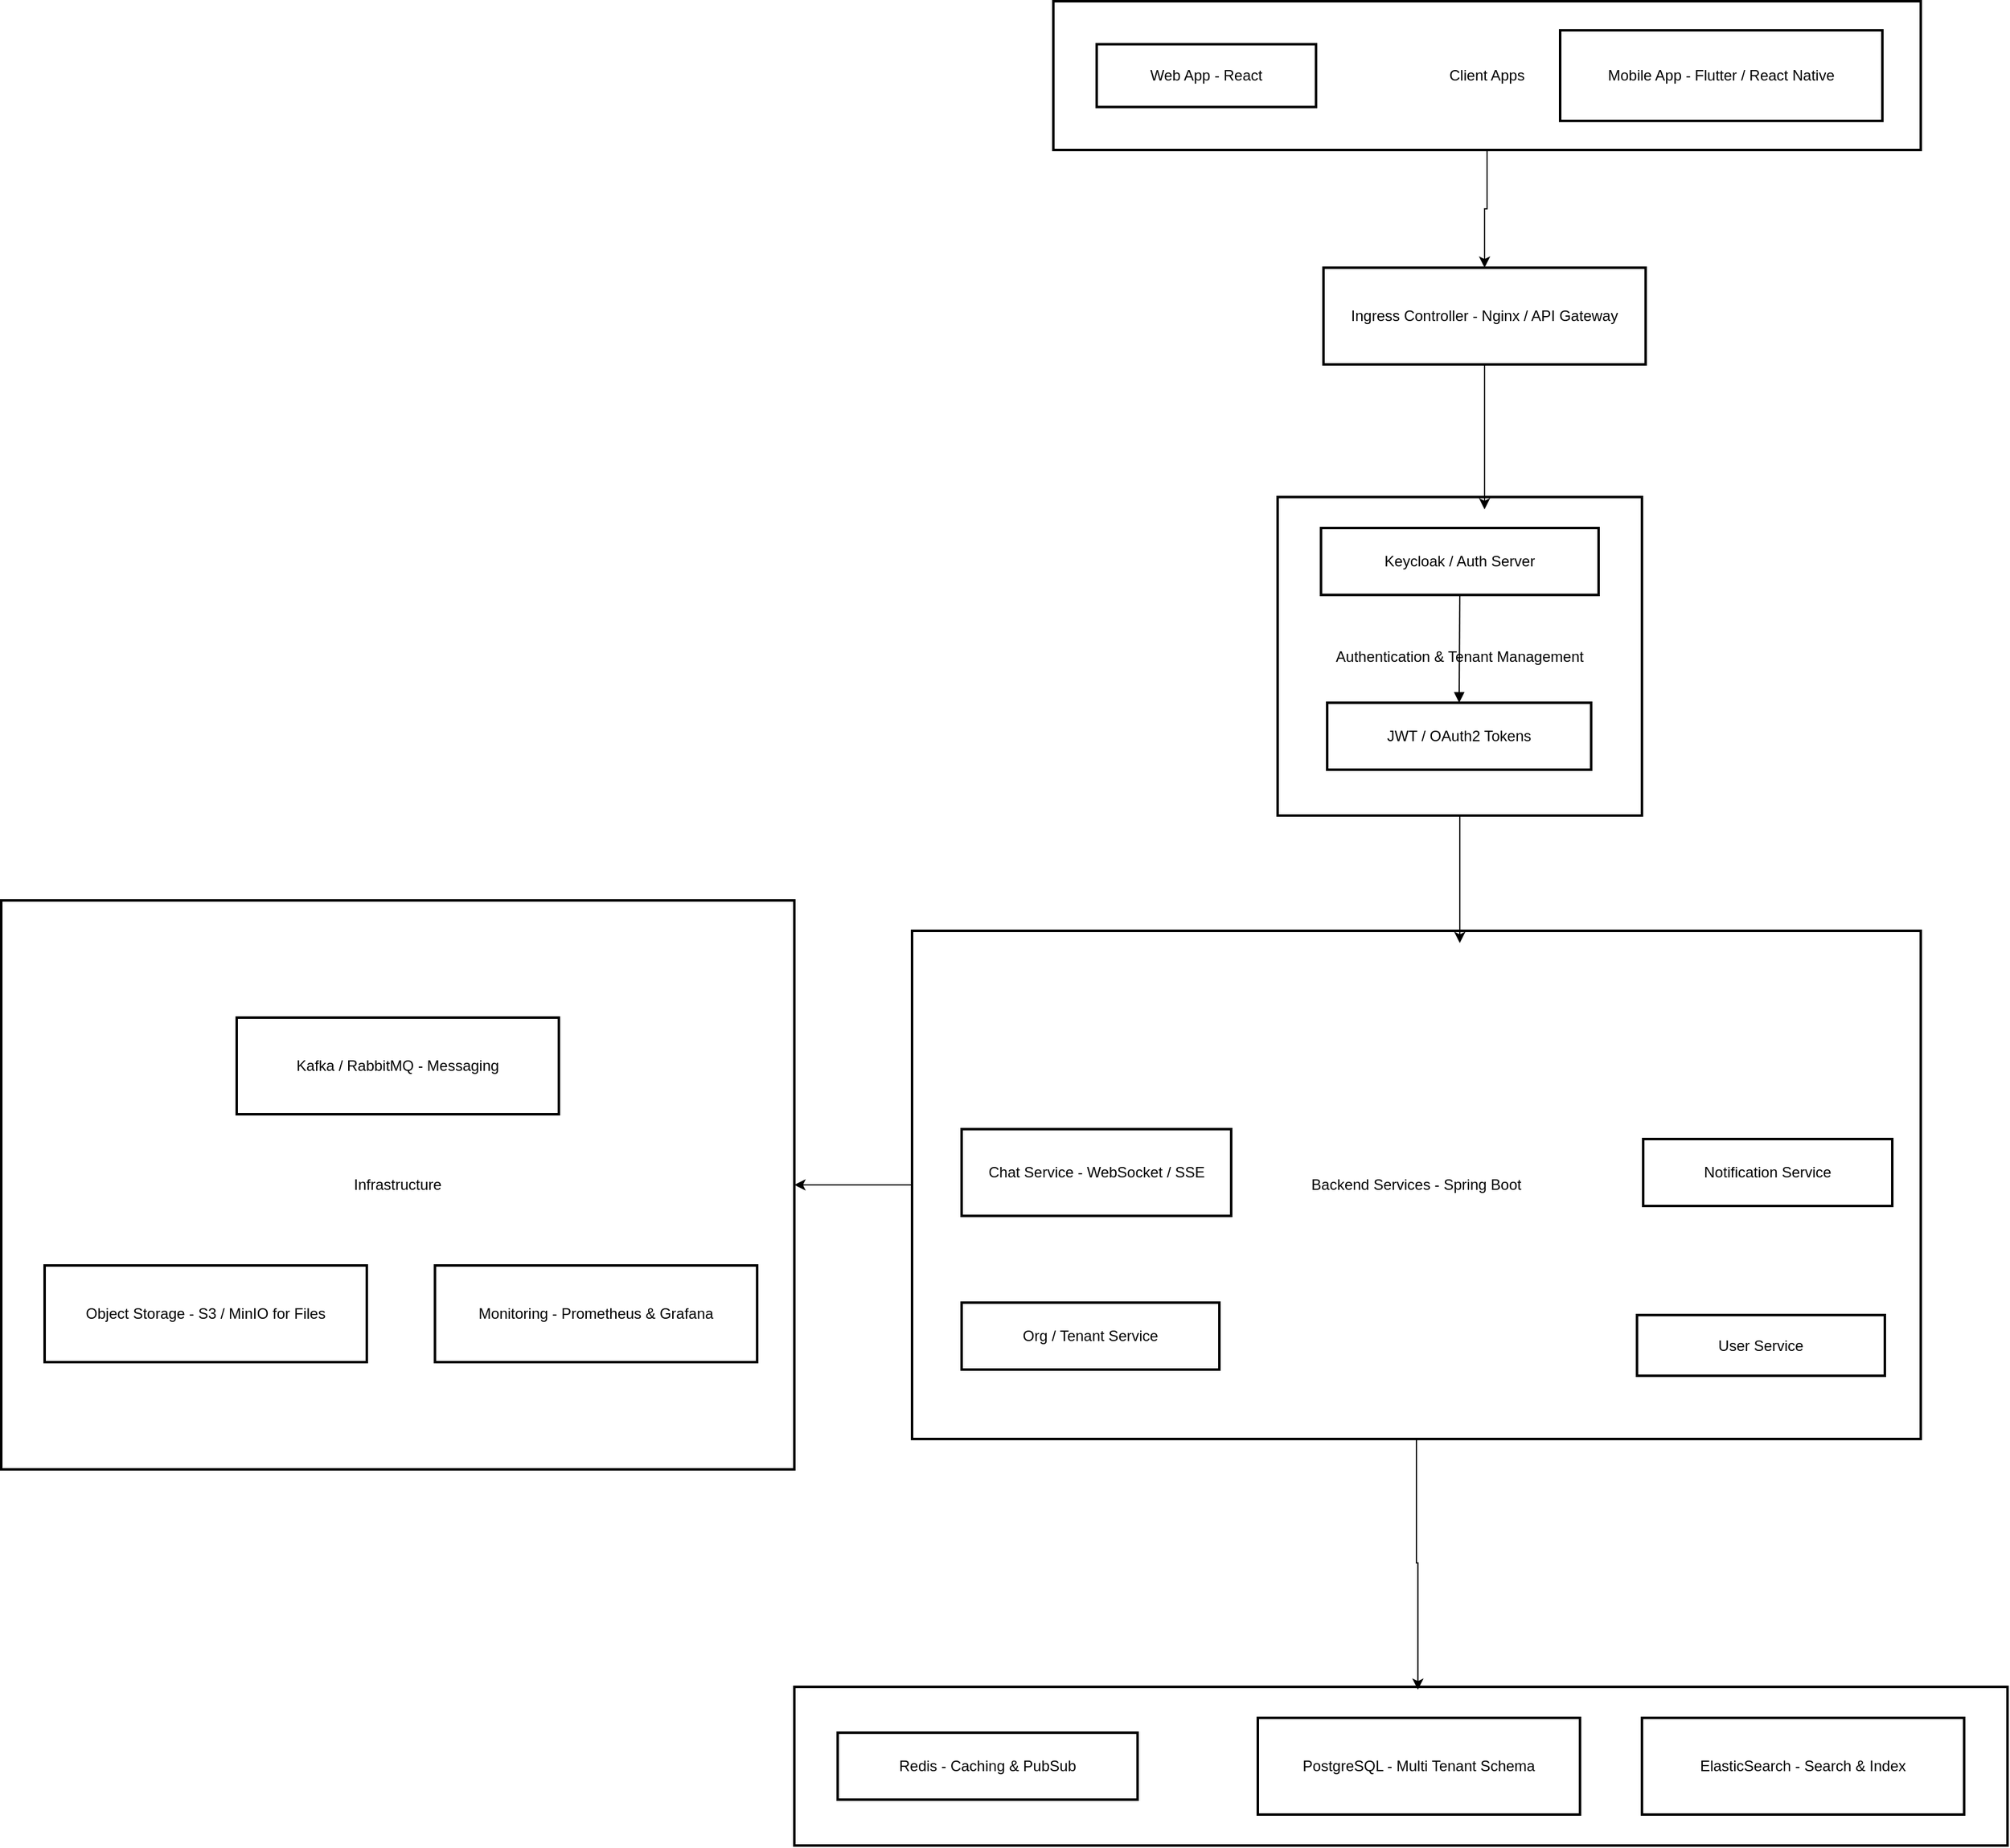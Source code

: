 <mxfile version="28.1.1">
  <diagram name="Page-1" id="VRrcC8ybdQluijb2lWHG">
    <mxGraphModel dx="780" dy="756" grid="1" gridSize="10" guides="1" tooltips="1" connect="1" arrows="1" fold="1" page="1" pageScale="1" pageWidth="827" pageHeight="1169" math="0" shadow="0">
      <root>
        <mxCell id="0" />
        <mxCell id="1" parent="0" />
        <mxCell id="rGAkAtQiKuXdnB5oR3T3-51" value="" style="group" vertex="1" connectable="0" parent="1">
          <mxGeometry x="170" y="1265.5" width="640" height="459" as="geometry" />
        </mxCell>
        <mxCell id="rGAkAtQiKuXdnB5oR3T3-11" value="Infrastructure" style="whiteSpace=wrap;strokeWidth=2;" vertex="1" parent="rGAkAtQiKuXdnB5oR3T3-51">
          <mxGeometry width="640" height="459" as="geometry" />
        </mxCell>
        <mxCell id="rGAkAtQiKuXdnB5oR3T3-29" value="Kafka / RabbitMQ - Messaging" style="whiteSpace=wrap;strokeWidth=2;" vertex="1" parent="rGAkAtQiKuXdnB5oR3T3-51">
          <mxGeometry x="190" y="94.5" width="260" height="78" as="geometry" />
        </mxCell>
        <mxCell id="rGAkAtQiKuXdnB5oR3T3-30" value="Object Storage - S3 / MinIO for Files" style="whiteSpace=wrap;strokeWidth=2;" vertex="1" parent="rGAkAtQiKuXdnB5oR3T3-51">
          <mxGeometry x="35" y="294.5" width="260" height="78" as="geometry" />
        </mxCell>
        <mxCell id="rGAkAtQiKuXdnB5oR3T3-31" value="Monitoring - Prometheus &amp; Grafana" style="whiteSpace=wrap;strokeWidth=2;" vertex="1" parent="rGAkAtQiKuXdnB5oR3T3-51">
          <mxGeometry x="350" y="294.5" width="260" height="78" as="geometry" />
        </mxCell>
        <mxCell id="rGAkAtQiKuXdnB5oR3T3-53" value="" style="group" vertex="1" connectable="0" parent="1">
          <mxGeometry x="1200" y="940" width="294" height="257" as="geometry" />
        </mxCell>
        <mxCell id="rGAkAtQiKuXdnB5oR3T3-14" value="Authentication &amp; Tenant Management" style="whiteSpace=wrap;strokeWidth=2;" vertex="1" parent="rGAkAtQiKuXdnB5oR3T3-53">
          <mxGeometry width="294" height="257" as="geometry" />
        </mxCell>
        <mxCell id="rGAkAtQiKuXdnB5oR3T3-20" value="Keycloak / Auth Server" style="whiteSpace=wrap;strokeWidth=2;" vertex="1" parent="rGAkAtQiKuXdnB5oR3T3-53">
          <mxGeometry x="35" y="25" width="224" height="54" as="geometry" />
        </mxCell>
        <mxCell id="rGAkAtQiKuXdnB5oR3T3-21" value="JWT / OAuth2 Tokens" style="whiteSpace=wrap;strokeWidth=2;" vertex="1" parent="rGAkAtQiKuXdnB5oR3T3-53">
          <mxGeometry x="40" y="166" width="213" height="54" as="geometry" />
        </mxCell>
        <mxCell id="rGAkAtQiKuXdnB5oR3T3-39" value="" style="curved=1;startArrow=none;endArrow=block;exitX=0.5;exitY=1;entryX=0.5;entryY=0;rounded=0;" edge="1" parent="rGAkAtQiKuXdnB5oR3T3-53" source="rGAkAtQiKuXdnB5oR3T3-20" target="rGAkAtQiKuXdnB5oR3T3-21">
          <mxGeometry relative="1" as="geometry">
            <Array as="points" />
          </mxGeometry>
        </mxCell>
        <mxCell id="rGAkAtQiKuXdnB5oR3T3-54" value="" style="group" vertex="1" connectable="0" parent="1">
          <mxGeometry x="980" y="730" width="800" height="130" as="geometry" />
        </mxCell>
        <mxCell id="rGAkAtQiKuXdnB5oR3T3-57" value="" style="group" vertex="1" connectable="0" parent="rGAkAtQiKuXdnB5oR3T3-54">
          <mxGeometry width="800" height="130" as="geometry" />
        </mxCell>
        <mxCell id="rGAkAtQiKuXdnB5oR3T3-63" value="" style="group" vertex="1" connectable="0" parent="rGAkAtQiKuXdnB5oR3T3-57">
          <mxGeometry width="800" height="130" as="geometry" />
        </mxCell>
        <mxCell id="rGAkAtQiKuXdnB5oR3T3-19" value="Ingress Controller - Nginx / API Gateway" style="whiteSpace=wrap;strokeWidth=2;" vertex="1" parent="rGAkAtQiKuXdnB5oR3T3-63">
          <mxGeometry x="257" y="25" width="260" height="78" as="geometry" />
        </mxCell>
        <mxCell id="rGAkAtQiKuXdnB5oR3T3-56" value="" style="group" vertex="1" connectable="0" parent="1">
          <mxGeometry x="1019" y="540" width="700" height="120" as="geometry" />
        </mxCell>
        <mxCell id="rGAkAtQiKuXdnB5oR3T3-16" value="Client Apps" style="whiteSpace=wrap;strokeWidth=2;" vertex="1" parent="rGAkAtQiKuXdnB5oR3T3-56">
          <mxGeometry width="700" height="120" as="geometry" />
        </mxCell>
        <mxCell id="rGAkAtQiKuXdnB5oR3T3-17" value="Web App - React" style="whiteSpace=wrap;strokeWidth=2;" vertex="1" parent="rGAkAtQiKuXdnB5oR3T3-56">
          <mxGeometry x="35" y="34.688" width="177" height="50.625" as="geometry" />
        </mxCell>
        <mxCell id="rGAkAtQiKuXdnB5oR3T3-18" value="Mobile App - Flutter / React Native" style="whiteSpace=wrap;strokeWidth=2;" vertex="1" parent="rGAkAtQiKuXdnB5oR3T3-56">
          <mxGeometry x="409" y="23.438" width="260" height="73.125" as="geometry" />
        </mxCell>
        <mxCell id="rGAkAtQiKuXdnB5oR3T3-58" value="" style="group" vertex="1" connectable="0" parent="1">
          <mxGeometry x="810" y="1900" width="979" height="128" as="geometry" />
        </mxCell>
        <mxCell id="rGAkAtQiKuXdnB5oR3T3-12" value="Databases" style="whiteSpace=wrap;strokeWidth=2;" vertex="1" parent="rGAkAtQiKuXdnB5oR3T3-58">
          <mxGeometry width="979" height="128" as="geometry" />
        </mxCell>
        <mxCell id="rGAkAtQiKuXdnB5oR3T3-26" value="PostgreSQL - Multi Tenant Schema" style="whiteSpace=wrap;strokeWidth=2;" vertex="1" parent="rGAkAtQiKuXdnB5oR3T3-58">
          <mxGeometry x="374" y="25" width="260" height="78" as="geometry" />
        </mxCell>
        <mxCell id="rGAkAtQiKuXdnB5oR3T3-27" value="Redis - Caching &amp; PubSub" style="whiteSpace=wrap;strokeWidth=2;" vertex="1" parent="rGAkAtQiKuXdnB5oR3T3-58">
          <mxGeometry x="35" y="37" width="242" height="54" as="geometry" />
        </mxCell>
        <mxCell id="rGAkAtQiKuXdnB5oR3T3-28" value="ElasticSearch - Search &amp; Index" style="whiteSpace=wrap;strokeWidth=2;" vertex="1" parent="rGAkAtQiKuXdnB5oR3T3-58">
          <mxGeometry x="684" y="25" width="260" height="78" as="geometry" />
        </mxCell>
        <mxCell id="rGAkAtQiKuXdnB5oR3T3-59" style="edgeStyle=orthogonalEdgeStyle;rounded=0;orthogonalLoop=1;jettySize=auto;html=1;entryX=0.514;entryY=0.018;entryDx=0;entryDy=0;entryPerimeter=0;" edge="1" parent="1" source="rGAkAtQiKuXdnB5oR3T3-13" target="rGAkAtQiKuXdnB5oR3T3-12">
          <mxGeometry relative="1" as="geometry" />
        </mxCell>
        <mxCell id="rGAkAtQiKuXdnB5oR3T3-61" value="" style="group" vertex="1" connectable="0" parent="1">
          <mxGeometry x="905" y="1290" width="814" height="410" as="geometry" />
        </mxCell>
        <mxCell id="rGAkAtQiKuXdnB5oR3T3-13" value="Backend Services - Spring Boot" style="whiteSpace=wrap;strokeWidth=2;" vertex="1" parent="rGAkAtQiKuXdnB5oR3T3-61">
          <mxGeometry width="814" height="410" as="geometry" />
        </mxCell>
        <mxCell id="rGAkAtQiKuXdnB5oR3T3-22" value="User Service" style="whiteSpace=wrap;strokeWidth=2;" vertex="1" parent="rGAkAtQiKuXdnB5oR3T3-61">
          <mxGeometry x="585" y="310" width="200" height="49" as="geometry" />
        </mxCell>
        <mxCell id="rGAkAtQiKuXdnB5oR3T3-23" value="Chat Service - WebSocket / SSE" style="whiteSpace=wrap;strokeWidth=2;" vertex="1" parent="rGAkAtQiKuXdnB5oR3T3-61">
          <mxGeometry x="40" y="160" width="217.5" height="70" as="geometry" />
        </mxCell>
        <mxCell id="rGAkAtQiKuXdnB5oR3T3-24" value="Org / Tenant Service" style="whiteSpace=wrap;strokeWidth=2;" vertex="1" parent="rGAkAtQiKuXdnB5oR3T3-61">
          <mxGeometry x="40" y="300" width="208" height="54" as="geometry" />
        </mxCell>
        <mxCell id="rGAkAtQiKuXdnB5oR3T3-25" value="Notification Service" style="whiteSpace=wrap;strokeWidth=2;" vertex="1" parent="rGAkAtQiKuXdnB5oR3T3-61">
          <mxGeometry x="590" y="168" width="201" height="54" as="geometry" />
        </mxCell>
        <mxCell id="rGAkAtQiKuXdnB5oR3T3-62" style="edgeStyle=orthogonalEdgeStyle;rounded=0;orthogonalLoop=1;jettySize=auto;html=1;" edge="1" parent="1" source="rGAkAtQiKuXdnB5oR3T3-13" target="rGAkAtQiKuXdnB5oR3T3-11">
          <mxGeometry relative="1" as="geometry" />
        </mxCell>
        <mxCell id="rGAkAtQiKuXdnB5oR3T3-64" style="edgeStyle=orthogonalEdgeStyle;rounded=0;orthogonalLoop=1;jettySize=auto;html=1;" edge="1" parent="1" source="rGAkAtQiKuXdnB5oR3T3-16" target="rGAkAtQiKuXdnB5oR3T3-19">
          <mxGeometry relative="1" as="geometry" />
        </mxCell>
        <mxCell id="rGAkAtQiKuXdnB5oR3T3-65" style="edgeStyle=orthogonalEdgeStyle;rounded=0;orthogonalLoop=1;jettySize=auto;html=1;entryX=0.568;entryY=0.039;entryDx=0;entryDy=0;entryPerimeter=0;" edge="1" parent="1" source="rGAkAtQiKuXdnB5oR3T3-19" target="rGAkAtQiKuXdnB5oR3T3-14">
          <mxGeometry relative="1" as="geometry" />
        </mxCell>
        <mxCell id="rGAkAtQiKuXdnB5oR3T3-66" style="edgeStyle=orthogonalEdgeStyle;rounded=0;orthogonalLoop=1;jettySize=auto;html=1;entryX=0.543;entryY=0.024;entryDx=0;entryDy=0;entryPerimeter=0;" edge="1" parent="1" source="rGAkAtQiKuXdnB5oR3T3-14" target="rGAkAtQiKuXdnB5oR3T3-13">
          <mxGeometry relative="1" as="geometry" />
        </mxCell>
      </root>
    </mxGraphModel>
  </diagram>
</mxfile>
